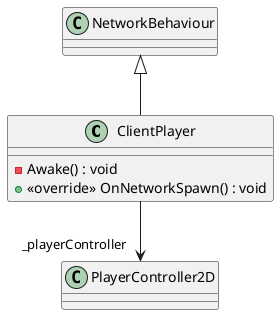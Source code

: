 @startuml
class ClientPlayer {
    - Awake() : void
    + <<override>> OnNetworkSpawn() : void
}
NetworkBehaviour <|-- ClientPlayer
ClientPlayer --> "_playerController" PlayerController2D
@enduml
